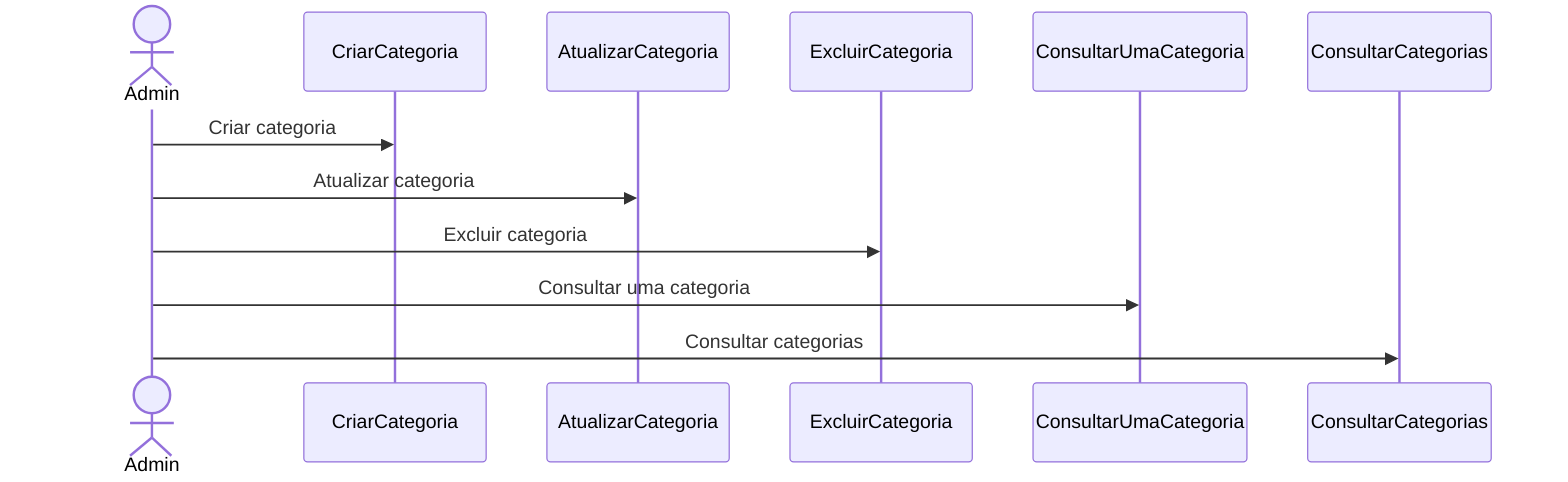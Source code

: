 sequenceDiagram
    actor Admin
    
    Admin ->> CriarCategoria: Criar categoria
    Admin ->> AtualizarCategoria: Atualizar categoria
    Admin ->> ExcluirCategoria: Excluir categoria
    Admin ->> ConsultarUmaCategoria: Consultar uma categoria
    Admin ->> ConsultarCategorias: Consultar categorias